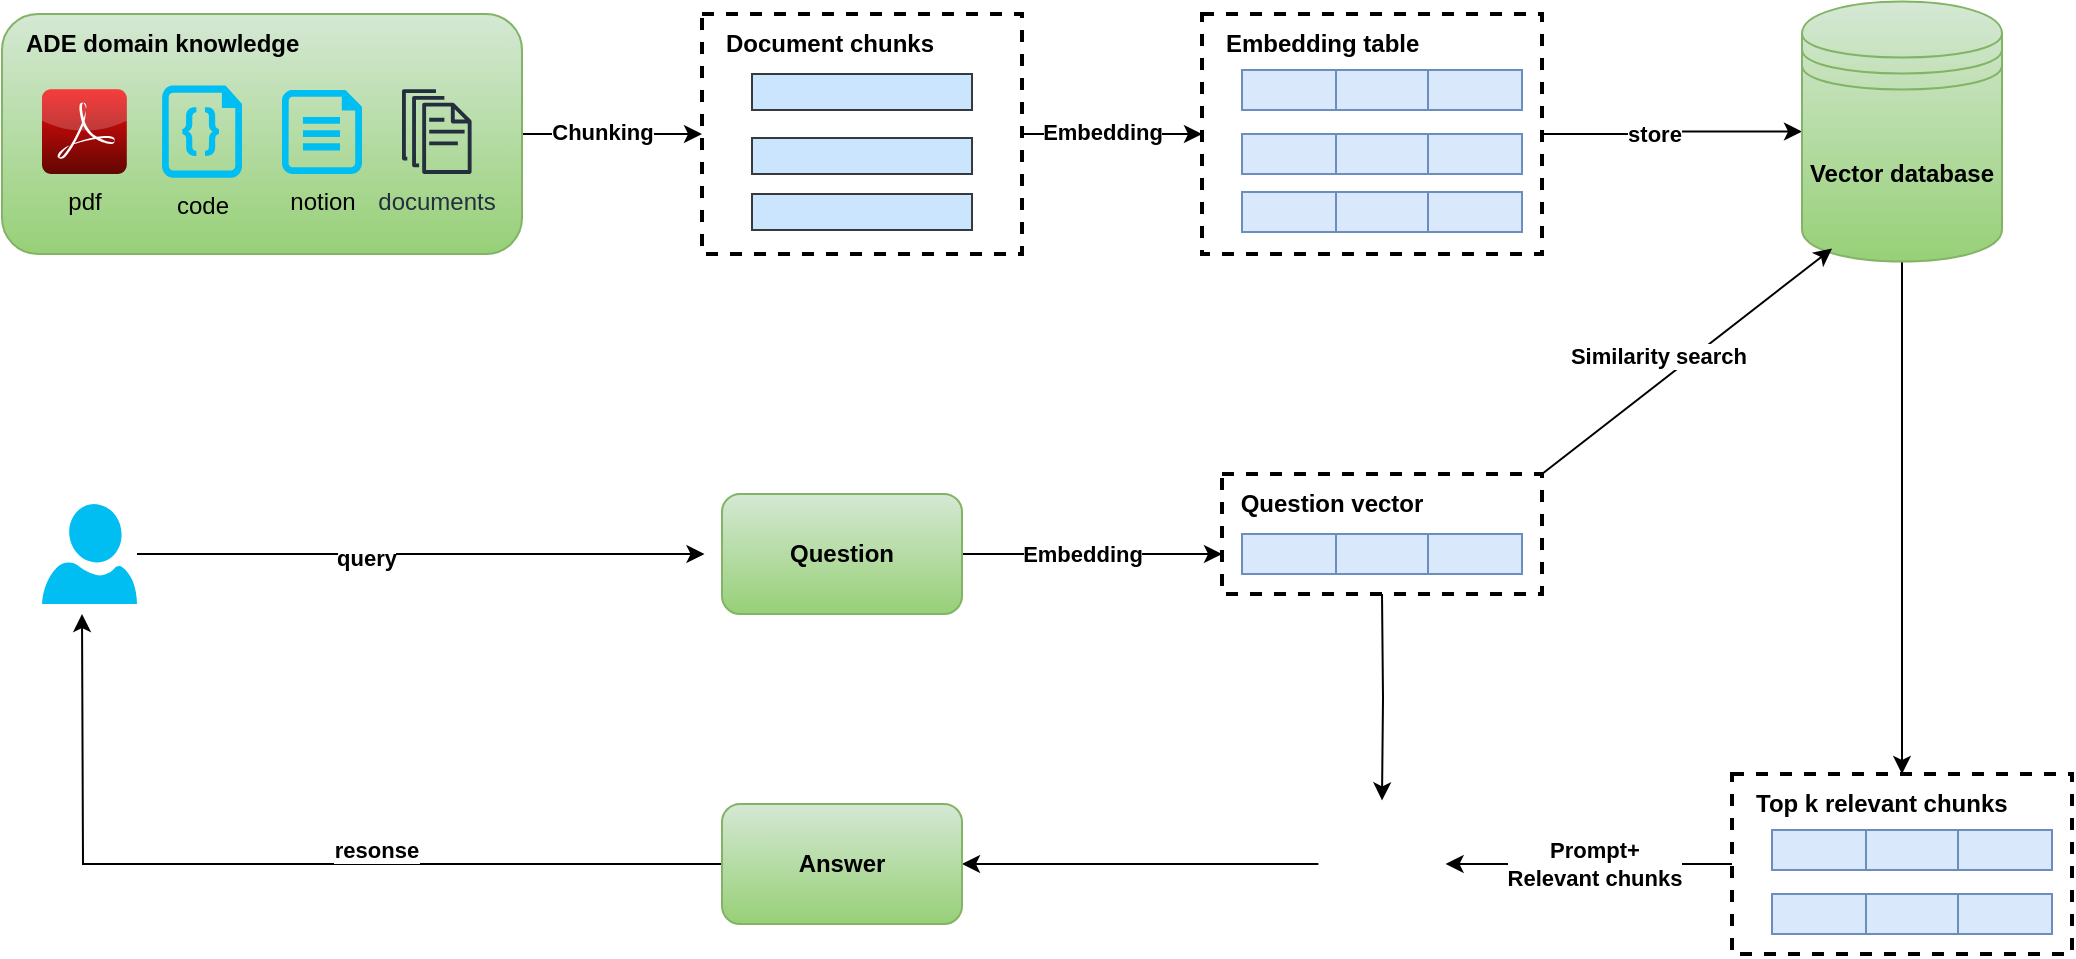 <mxfile version="20.6.1" type="device"><diagram name="第 1 页" id="mA__pji7-pFCqvXx12A7"><mxGraphModel dx="1038" dy="649" grid="1" gridSize="10" guides="1" tooltips="1" connect="1" arrows="1" fold="1" page="1" pageScale="1" pageWidth="827" pageHeight="1169" math="0" shadow="0"><root><mxCell id="0"/><mxCell id="1" parent="0"/><mxCell id="u-Hx_ZwNMoXLE2nE9aqH-64" value="" style="rounded=0;whiteSpace=wrap;html=1;dashed=1;strokeWidth=2;" parent="1" vertex="1"><mxGeometry x="710" y="350" width="160" height="60" as="geometry"/></mxCell><mxCell id="CGtUycZhiJN3yrfhdYcc-19" style="edgeStyle=orthogonalEdgeStyle;rounded=0;orthogonalLoop=1;jettySize=auto;html=1;entryX=0;entryY=0.5;entryDx=0;entryDy=0;" parent="1" source="CGtUycZhiJN3yrfhdYcc-8" target="CGtUycZhiJN3yrfhdYcc-10" edge="1"><mxGeometry relative="1" as="geometry"/></mxCell><mxCell id="CGtUycZhiJN3yrfhdYcc-20" value="&lt;b&gt;Chunking&lt;/b&gt;" style="edgeLabel;html=1;align=center;verticalAlign=middle;resizable=0;points=[];" parent="CGtUycZhiJN3yrfhdYcc-19" vertex="1" connectable="0"><mxGeometry x="-0.311" relative="1" as="geometry"><mxPoint x="9" y="-1" as="offset"/></mxGeometry></mxCell><mxCell id="CGtUycZhiJN3yrfhdYcc-8" value="" style="rounded=1;whiteSpace=wrap;html=1;fillColor=#d5e8d4;gradientColor=#97d077;strokeColor=#82b366;" parent="1" vertex="1"><mxGeometry x="100" y="120" width="260" height="120" as="geometry"/></mxCell><mxCell id="CGtUycZhiJN3yrfhdYcc-1" value="pdf" style="dashed=0;outlineConnect=0;html=1;align=center;labelPosition=center;verticalLabelPosition=bottom;verticalAlign=top;shape=mxgraph.webicons.adobe_pdf;fillColor=#F40C0C;gradientColor=#610603" parent="1" vertex="1"><mxGeometry x="120" y="157.6" width="42.4" height="42.4" as="geometry"/></mxCell><mxCell id="CGtUycZhiJN3yrfhdYcc-2" value="code" style="verticalLabelPosition=bottom;html=1;verticalAlign=top;align=center;strokeColor=none;fillColor=#00BEF2;shape=mxgraph.azure.code_file;pointerEvents=1;" parent="1" vertex="1"><mxGeometry x="180" y="155.7" width="40" height="46.2" as="geometry"/></mxCell><mxCell id="CGtUycZhiJN3yrfhdYcc-3" value="notion" style="verticalLabelPosition=bottom;html=1;verticalAlign=top;align=center;strokeColor=none;fillColor=#00BEF2;shape=mxgraph.azure.file;pointerEvents=1;" parent="1" vertex="1"><mxGeometry x="240" y="158" width="40" height="42" as="geometry"/></mxCell><mxCell id="CGtUycZhiJN3yrfhdYcc-7" value="documents" style="sketch=0;outlineConnect=0;fontColor=#232F3E;gradientColor=none;fillColor=#232F3D;strokeColor=none;dashed=0;verticalLabelPosition=bottom;verticalAlign=top;align=center;html=1;fontSize=12;fontStyle=0;aspect=fixed;pointerEvents=1;shape=mxgraph.aws4.documents;" parent="1" vertex="1"><mxGeometry x="300" y="157.6" width="34.79" height="42.4" as="geometry"/></mxCell><mxCell id="u-Hx_ZwNMoXLE2nE9aqH-7" style="edgeStyle=orthogonalEdgeStyle;rounded=0;orthogonalLoop=1;jettySize=auto;html=1;entryX=0;entryY=0.5;entryDx=0;entryDy=0;" parent="1" source="CGtUycZhiJN3yrfhdYcc-10" target="u-Hx_ZwNMoXLE2nE9aqH-1" edge="1"><mxGeometry relative="1" as="geometry"/></mxCell><mxCell id="u-Hx_ZwNMoXLE2nE9aqH-8" value="&lt;b&gt;Embedding&lt;/b&gt;" style="edgeLabel;html=1;align=center;verticalAlign=middle;resizable=0;points=[];" parent="u-Hx_ZwNMoXLE2nE9aqH-7" vertex="1" connectable="0"><mxGeometry x="-0.4" y="3" relative="1" as="geometry"><mxPoint x="13" y="2" as="offset"/></mxGeometry></mxCell><mxCell id="CGtUycZhiJN3yrfhdYcc-10" value="" style="rounded=0;whiteSpace=wrap;html=1;dashed=1;strokeWidth=2;" parent="1" vertex="1"><mxGeometry x="450" y="120" width="160" height="120" as="geometry"/></mxCell><mxCell id="CGtUycZhiJN3yrfhdYcc-11" value="" style="rounded=0;whiteSpace=wrap;html=1;fillColor=#cce5ff;strokeColor=#36393d;" parent="1" vertex="1"><mxGeometry x="475" y="150" width="110" height="18" as="geometry"/></mxCell><mxCell id="CGtUycZhiJN3yrfhdYcc-13" value="" style="rounded=0;whiteSpace=wrap;html=1;fillColor=#cce5ff;strokeColor=#36393d;" parent="1" vertex="1"><mxGeometry x="475" y="182" width="110" height="18" as="geometry"/></mxCell><mxCell id="CGtUycZhiJN3yrfhdYcc-14" value="" style="rounded=0;whiteSpace=wrap;html=1;fillColor=#cce5ff;strokeColor=#36393d;" parent="1" vertex="1"><mxGeometry x="475" y="210" width="110" height="18" as="geometry"/></mxCell><mxCell id="CGtUycZhiJN3yrfhdYcc-16" value="&lt;b&gt;ADE domain knowledge&lt;/b&gt;" style="text;html=1;align=left;verticalAlign=middle;whiteSpace=wrap;rounded=0;" parent="1" vertex="1"><mxGeometry x="110" y="120" width="150" height="30" as="geometry"/></mxCell><mxCell id="CGtUycZhiJN3yrfhdYcc-25" value="&lt;b&gt;Document chunks&lt;/b&gt;" style="text;html=1;align=left;verticalAlign=middle;whiteSpace=wrap;rounded=0;" parent="1" vertex="1"><mxGeometry x="460" y="120" width="110" height="30" as="geometry"/></mxCell><mxCell id="u-Hx_ZwNMoXLE2nE9aqH-50" style="edgeStyle=orthogonalEdgeStyle;rounded=0;orthogonalLoop=1;jettySize=auto;html=1;" parent="1" source="u-Hx_ZwNMoXLE2nE9aqH-1" target="u-Hx_ZwNMoXLE2nE9aqH-47" edge="1"><mxGeometry relative="1" as="geometry"/></mxCell><mxCell id="u-Hx_ZwNMoXLE2nE9aqH-51" value="&lt;b&gt;store&lt;/b&gt;" style="edgeLabel;html=1;align=center;verticalAlign=middle;resizable=0;points=[];" parent="u-Hx_ZwNMoXLE2nE9aqH-50" vertex="1" connectable="0"><mxGeometry x="-0.15" relative="1" as="geometry"><mxPoint as="offset"/></mxGeometry></mxCell><mxCell id="u-Hx_ZwNMoXLE2nE9aqH-1" value="" style="rounded=0;whiteSpace=wrap;html=1;dashed=1;strokeWidth=2;" parent="1" vertex="1"><mxGeometry x="700" y="120" width="170" height="120" as="geometry"/></mxCell><mxCell id="u-Hx_ZwNMoXLE2nE9aqH-5" value="&lt;b&gt;Embedding table&lt;/b&gt;" style="text;html=1;align=left;verticalAlign=middle;whiteSpace=wrap;rounded=0;" parent="1" vertex="1"><mxGeometry x="710" y="120" width="110" height="30" as="geometry"/></mxCell><mxCell id="u-Hx_ZwNMoXLE2nE9aqH-22" value="" style="shape=table;startSize=0;container=1;collapsible=0;childLayout=tableLayout;fontSize=16;fillColor=#dae8fc;strokeColor=#6c8ebf;" parent="1" vertex="1"><mxGeometry x="720" y="148" width="140" height="20" as="geometry"/></mxCell><mxCell id="u-Hx_ZwNMoXLE2nE9aqH-23" value="" style="shape=tableRow;horizontal=0;startSize=0;swimlaneHead=0;swimlaneBody=0;strokeColor=inherit;top=0;left=0;bottom=0;right=0;collapsible=0;dropTarget=0;fillColor=none;points=[[0,0.5],[1,0.5]];portConstraint=eastwest;fontSize=16;" parent="u-Hx_ZwNMoXLE2nE9aqH-22" vertex="1"><mxGeometry width="140" height="20" as="geometry"/></mxCell><mxCell id="u-Hx_ZwNMoXLE2nE9aqH-24" value="" style="shape=partialRectangle;html=1;whiteSpace=wrap;connectable=0;strokeColor=inherit;overflow=hidden;fillColor=none;top=0;left=0;bottom=0;right=0;pointerEvents=1;fontSize=16;" parent="u-Hx_ZwNMoXLE2nE9aqH-23" vertex="1"><mxGeometry width="47" height="20" as="geometry"><mxRectangle width="47" height="20" as="alternateBounds"/></mxGeometry></mxCell><mxCell id="u-Hx_ZwNMoXLE2nE9aqH-25" value="" style="shape=partialRectangle;html=1;whiteSpace=wrap;connectable=0;strokeColor=inherit;overflow=hidden;fillColor=none;top=0;left=0;bottom=0;right=0;pointerEvents=1;fontSize=16;" parent="u-Hx_ZwNMoXLE2nE9aqH-23" vertex="1"><mxGeometry x="47" width="46" height="20" as="geometry"><mxRectangle width="46" height="20" as="alternateBounds"/></mxGeometry></mxCell><mxCell id="u-Hx_ZwNMoXLE2nE9aqH-26" value="" style="shape=partialRectangle;html=1;whiteSpace=wrap;connectable=0;strokeColor=inherit;overflow=hidden;fillColor=none;top=0;left=0;bottom=0;right=0;pointerEvents=1;fontSize=16;" parent="u-Hx_ZwNMoXLE2nE9aqH-23" vertex="1"><mxGeometry x="93" width="47" height="20" as="geometry"><mxRectangle width="47" height="20" as="alternateBounds"/></mxGeometry></mxCell><mxCell id="u-Hx_ZwNMoXLE2nE9aqH-36" value="" style="shape=table;startSize=0;container=1;collapsible=0;childLayout=tableLayout;fontSize=16;fillColor=#dae8fc;strokeColor=#6c8ebf;" parent="1" vertex="1"><mxGeometry x="720" y="180" width="140" height="20" as="geometry"/></mxCell><mxCell id="u-Hx_ZwNMoXLE2nE9aqH-37" value="" style="shape=tableRow;horizontal=0;startSize=0;swimlaneHead=0;swimlaneBody=0;strokeColor=inherit;top=0;left=0;bottom=0;right=0;collapsible=0;dropTarget=0;fillColor=none;points=[[0,0.5],[1,0.5]];portConstraint=eastwest;fontSize=16;" parent="u-Hx_ZwNMoXLE2nE9aqH-36" vertex="1"><mxGeometry width="140" height="20" as="geometry"/></mxCell><mxCell id="u-Hx_ZwNMoXLE2nE9aqH-38" value="" style="shape=partialRectangle;html=1;whiteSpace=wrap;connectable=0;strokeColor=inherit;overflow=hidden;fillColor=none;top=0;left=0;bottom=0;right=0;pointerEvents=1;fontSize=16;" parent="u-Hx_ZwNMoXLE2nE9aqH-37" vertex="1"><mxGeometry width="47" height="20" as="geometry"><mxRectangle width="47" height="20" as="alternateBounds"/></mxGeometry></mxCell><mxCell id="u-Hx_ZwNMoXLE2nE9aqH-39" value="" style="shape=partialRectangle;html=1;whiteSpace=wrap;connectable=0;strokeColor=inherit;overflow=hidden;fillColor=none;top=0;left=0;bottom=0;right=0;pointerEvents=1;fontSize=16;" parent="u-Hx_ZwNMoXLE2nE9aqH-37" vertex="1"><mxGeometry x="47" width="46" height="20" as="geometry"><mxRectangle width="46" height="20" as="alternateBounds"/></mxGeometry></mxCell><mxCell id="u-Hx_ZwNMoXLE2nE9aqH-40" value="" style="shape=partialRectangle;html=1;whiteSpace=wrap;connectable=0;strokeColor=inherit;overflow=hidden;fillColor=none;top=0;left=0;bottom=0;right=0;pointerEvents=1;fontSize=16;" parent="u-Hx_ZwNMoXLE2nE9aqH-37" vertex="1"><mxGeometry x="93" width="47" height="20" as="geometry"><mxRectangle width="47" height="20" as="alternateBounds"/></mxGeometry></mxCell><mxCell id="u-Hx_ZwNMoXLE2nE9aqH-41" value="" style="shape=table;startSize=0;container=1;collapsible=0;childLayout=tableLayout;fontSize=16;fillColor=#dae8fc;strokeColor=#6c8ebf;" parent="1" vertex="1"><mxGeometry x="720" y="209" width="140" height="20" as="geometry"/></mxCell><mxCell id="u-Hx_ZwNMoXLE2nE9aqH-42" value="" style="shape=tableRow;horizontal=0;startSize=0;swimlaneHead=0;swimlaneBody=0;strokeColor=inherit;top=0;left=0;bottom=0;right=0;collapsible=0;dropTarget=0;fillColor=none;points=[[0,0.5],[1,0.5]];portConstraint=eastwest;fontSize=16;" parent="u-Hx_ZwNMoXLE2nE9aqH-41" vertex="1"><mxGeometry width="140" height="20" as="geometry"/></mxCell><mxCell id="u-Hx_ZwNMoXLE2nE9aqH-43" value="" style="shape=partialRectangle;html=1;whiteSpace=wrap;connectable=0;strokeColor=inherit;overflow=hidden;fillColor=none;top=0;left=0;bottom=0;right=0;pointerEvents=1;fontSize=16;" parent="u-Hx_ZwNMoXLE2nE9aqH-42" vertex="1"><mxGeometry width="47" height="20" as="geometry"><mxRectangle width="47" height="20" as="alternateBounds"/></mxGeometry></mxCell><mxCell id="u-Hx_ZwNMoXLE2nE9aqH-44" value="" style="shape=partialRectangle;html=1;whiteSpace=wrap;connectable=0;strokeColor=inherit;overflow=hidden;fillColor=none;top=0;left=0;bottom=0;right=0;pointerEvents=1;fontSize=16;" parent="u-Hx_ZwNMoXLE2nE9aqH-42" vertex="1"><mxGeometry x="47" width="46" height="20" as="geometry"><mxRectangle width="46" height="20" as="alternateBounds"/></mxGeometry></mxCell><mxCell id="u-Hx_ZwNMoXLE2nE9aqH-45" value="" style="shape=partialRectangle;html=1;whiteSpace=wrap;connectable=0;strokeColor=inherit;overflow=hidden;fillColor=none;top=0;left=0;bottom=0;right=0;pointerEvents=1;fontSize=16;" parent="u-Hx_ZwNMoXLE2nE9aqH-42" vertex="1"><mxGeometry x="93" width="47" height="20" as="geometry"><mxRectangle width="47" height="20" as="alternateBounds"/></mxGeometry></mxCell><mxCell id="u-Hx_ZwNMoXLE2nE9aqH-88" style="edgeStyle=orthogonalEdgeStyle;rounded=0;orthogonalLoop=1;jettySize=auto;html=1;" parent="1" source="u-Hx_ZwNMoXLE2nE9aqH-47" target="u-Hx_ZwNMoXLE2nE9aqH-71" edge="1"><mxGeometry relative="1" as="geometry"/></mxCell><mxCell id="u-Hx_ZwNMoXLE2nE9aqH-47" value="&lt;b&gt;Vector database&lt;/b&gt;" style="shape=datastore;whiteSpace=wrap;html=1;fillColor=#d5e8d4;gradientColor=#97d077;strokeColor=#82b366;align=center;" parent="1" vertex="1"><mxGeometry x="1000" y="113.8" width="100" height="130" as="geometry"/></mxCell><mxCell id="u-Hx_ZwNMoXLE2nE9aqH-55" value="" style="edgeStyle=orthogonalEdgeStyle;rounded=0;orthogonalLoop=1;jettySize=auto;html=1;" parent="1" source="u-Hx_ZwNMoXLE2nE9aqH-52" edge="1"><mxGeometry relative="1" as="geometry"><mxPoint x="451.25" y="390" as="targetPoint"/></mxGeometry></mxCell><mxCell id="u-Hx_ZwNMoXLE2nE9aqH-56" value="&lt;b&gt;query&lt;/b&gt;" style="edgeLabel;html=1;align=center;verticalAlign=middle;resizable=0;points=[];" parent="u-Hx_ZwNMoXLE2nE9aqH-55" vertex="1" connectable="0"><mxGeometry x="-0.204" y="-2" relative="1" as="geometry"><mxPoint x="1" as="offset"/></mxGeometry></mxCell><mxCell id="u-Hx_ZwNMoXLE2nE9aqH-52" value="" style="verticalLabelPosition=bottom;html=1;verticalAlign=top;align=center;strokeColor=none;fillColor=#00BEF2;shape=mxgraph.azure.user;" parent="1" vertex="1"><mxGeometry x="120" y="365" width="47.5" height="50" as="geometry"/></mxCell><mxCell id="u-Hx_ZwNMoXLE2nE9aqH-62" style="edgeStyle=orthogonalEdgeStyle;rounded=0;orthogonalLoop=1;jettySize=auto;html=1;" parent="1" source="u-Hx_ZwNMoXLE2nE9aqH-53" edge="1"><mxGeometry relative="1" as="geometry"><mxPoint x="710" y="390" as="targetPoint"/></mxGeometry></mxCell><mxCell id="u-Hx_ZwNMoXLE2nE9aqH-63" value="&lt;b&gt;Embedding&lt;/b&gt;" style="edgeLabel;html=1;align=center;verticalAlign=middle;resizable=0;points=[];" parent="u-Hx_ZwNMoXLE2nE9aqH-62" vertex="1" connectable="0"><mxGeometry x="-0.339" y="4" relative="1" as="geometry"><mxPoint x="17" y="4" as="offset"/></mxGeometry></mxCell><mxCell id="u-Hx_ZwNMoXLE2nE9aqH-53" value="&lt;b&gt;Question&lt;/b&gt;" style="rounded=1;whiteSpace=wrap;html=1;fillColor=#d5e8d4;gradientColor=#97d077;strokeColor=#82b366;" parent="1" vertex="1"><mxGeometry x="460" y="360" width="120" height="60" as="geometry"/></mxCell><mxCell id="u-Hx_ZwNMoXLE2nE9aqH-95" value="" style="edgeStyle=orthogonalEdgeStyle;rounded=0;orthogonalLoop=1;jettySize=auto;html=1;entryX=0.5;entryY=0;entryDx=0;entryDy=0;" parent="1" target="2jIkBJaU63Y3KmNHS4ul-1" edge="1"><mxGeometry relative="1" as="geometry"><mxPoint x="790" y="410" as="sourcePoint"/><mxPoint x="790" y="502.5" as="targetPoint"/></mxGeometry></mxCell><mxCell id="u-Hx_ZwNMoXLE2nE9aqH-57" value="" style="shape=table;startSize=0;container=1;collapsible=0;childLayout=tableLayout;fontSize=16;fillColor=#dae8fc;strokeColor=#6c8ebf;" parent="1" vertex="1"><mxGeometry x="720" y="380" width="140" height="20" as="geometry"/></mxCell><mxCell id="u-Hx_ZwNMoXLE2nE9aqH-58" value="" style="shape=tableRow;horizontal=0;startSize=0;swimlaneHead=0;swimlaneBody=0;strokeColor=inherit;top=0;left=0;bottom=0;right=0;collapsible=0;dropTarget=0;fillColor=none;points=[[0,0.5],[1,0.5]];portConstraint=eastwest;fontSize=16;" parent="u-Hx_ZwNMoXLE2nE9aqH-57" vertex="1"><mxGeometry width="140" height="20" as="geometry"/></mxCell><mxCell id="u-Hx_ZwNMoXLE2nE9aqH-59" value="" style="shape=partialRectangle;html=1;whiteSpace=wrap;connectable=0;strokeColor=inherit;overflow=hidden;fillColor=none;top=0;left=0;bottom=0;right=0;pointerEvents=1;fontSize=16;" parent="u-Hx_ZwNMoXLE2nE9aqH-58" vertex="1"><mxGeometry width="47" height="20" as="geometry"><mxRectangle width="47" height="20" as="alternateBounds"/></mxGeometry></mxCell><mxCell id="u-Hx_ZwNMoXLE2nE9aqH-60" value="" style="shape=partialRectangle;html=1;whiteSpace=wrap;connectable=0;strokeColor=inherit;overflow=hidden;fillColor=none;top=0;left=0;bottom=0;right=0;pointerEvents=1;fontSize=16;" parent="u-Hx_ZwNMoXLE2nE9aqH-58" vertex="1"><mxGeometry x="47" width="46" height="20" as="geometry"><mxRectangle width="46" height="20" as="alternateBounds"/></mxGeometry></mxCell><mxCell id="u-Hx_ZwNMoXLE2nE9aqH-61" value="" style="shape=partialRectangle;html=1;whiteSpace=wrap;connectable=0;strokeColor=inherit;overflow=hidden;fillColor=none;top=0;left=0;bottom=0;right=0;pointerEvents=1;fontSize=16;" parent="u-Hx_ZwNMoXLE2nE9aqH-58" vertex="1"><mxGeometry x="93" width="47" height="20" as="geometry"><mxRectangle width="47" height="20" as="alternateBounds"/></mxGeometry></mxCell><mxCell id="u-Hx_ZwNMoXLE2nE9aqH-65" value="&lt;b&gt;Question vector&lt;/b&gt;" style="text;html=1;align=center;verticalAlign=middle;whiteSpace=wrap;rounded=0;" parent="1" vertex="1"><mxGeometry x="717" y="350" width="96" height="30" as="geometry"/></mxCell><mxCell id="u-Hx_ZwNMoXLE2nE9aqH-68" style="rounded=0;orthogonalLoop=1;jettySize=auto;html=1;exitX=1;exitY=0;exitDx=0;exitDy=0;entryX=0.15;entryY=0.95;entryDx=0;entryDy=0;entryPerimeter=0;" parent="1" source="u-Hx_ZwNMoXLE2nE9aqH-64" target="u-Hx_ZwNMoXLE2nE9aqH-47" edge="1"><mxGeometry relative="1" as="geometry"/></mxCell><mxCell id="u-Hx_ZwNMoXLE2nE9aqH-70" value="&lt;b&gt;Similarity search&lt;/b&gt;" style="edgeLabel;html=1;align=center;verticalAlign=middle;resizable=0;points=[];" parent="u-Hx_ZwNMoXLE2nE9aqH-68" vertex="1" connectable="0"><mxGeometry x="-0.209" y="-1" relative="1" as="geometry"><mxPoint y="-16" as="offset"/></mxGeometry></mxCell><mxCell id="u-Hx_ZwNMoXLE2nE9aqH-71" value="" style="rounded=0;whiteSpace=wrap;html=1;dashed=1;strokeWidth=2;" parent="1" vertex="1"><mxGeometry x="965" y="500" width="170" height="90" as="geometry"/></mxCell><mxCell id="u-Hx_ZwNMoXLE2nE9aqH-72" value="&lt;b&gt;Top k relevant chunks&lt;/b&gt;" style="text;html=1;align=left;verticalAlign=middle;whiteSpace=wrap;rounded=0;" parent="1" vertex="1"><mxGeometry x="975" y="500" width="140" height="30" as="geometry"/></mxCell><mxCell id="u-Hx_ZwNMoXLE2nE9aqH-73" value="" style="shape=table;startSize=0;container=1;collapsible=0;childLayout=tableLayout;fontSize=16;fillColor=#dae8fc;strokeColor=#6c8ebf;" parent="1" vertex="1"><mxGeometry x="985" y="528" width="140" height="20" as="geometry"/></mxCell><mxCell id="u-Hx_ZwNMoXLE2nE9aqH-74" value="" style="shape=tableRow;horizontal=0;startSize=0;swimlaneHead=0;swimlaneBody=0;strokeColor=inherit;top=0;left=0;bottom=0;right=0;collapsible=0;dropTarget=0;fillColor=none;points=[[0,0.5],[1,0.5]];portConstraint=eastwest;fontSize=16;" parent="u-Hx_ZwNMoXLE2nE9aqH-73" vertex="1"><mxGeometry width="140" height="20" as="geometry"/></mxCell><mxCell id="u-Hx_ZwNMoXLE2nE9aqH-75" value="" style="shape=partialRectangle;html=1;whiteSpace=wrap;connectable=0;strokeColor=inherit;overflow=hidden;fillColor=none;top=0;left=0;bottom=0;right=0;pointerEvents=1;fontSize=16;" parent="u-Hx_ZwNMoXLE2nE9aqH-74" vertex="1"><mxGeometry width="47" height="20" as="geometry"><mxRectangle width="47" height="20" as="alternateBounds"/></mxGeometry></mxCell><mxCell id="u-Hx_ZwNMoXLE2nE9aqH-76" value="" style="shape=partialRectangle;html=1;whiteSpace=wrap;connectable=0;strokeColor=inherit;overflow=hidden;fillColor=none;top=0;left=0;bottom=0;right=0;pointerEvents=1;fontSize=16;" parent="u-Hx_ZwNMoXLE2nE9aqH-74" vertex="1"><mxGeometry x="47" width="46" height="20" as="geometry"><mxRectangle width="46" height="20" as="alternateBounds"/></mxGeometry></mxCell><mxCell id="u-Hx_ZwNMoXLE2nE9aqH-77" value="" style="shape=partialRectangle;html=1;whiteSpace=wrap;connectable=0;strokeColor=inherit;overflow=hidden;fillColor=none;top=0;left=0;bottom=0;right=0;pointerEvents=1;fontSize=16;" parent="u-Hx_ZwNMoXLE2nE9aqH-74" vertex="1"><mxGeometry x="93" width="47" height="20" as="geometry"><mxRectangle width="47" height="20" as="alternateBounds"/></mxGeometry></mxCell><mxCell id="u-Hx_ZwNMoXLE2nE9aqH-78" value="" style="shape=table;startSize=0;container=1;collapsible=0;childLayout=tableLayout;fontSize=16;fillColor=#dae8fc;strokeColor=#6c8ebf;" parent="1" vertex="1"><mxGeometry x="985" y="560" width="140" height="20" as="geometry"/></mxCell><mxCell id="u-Hx_ZwNMoXLE2nE9aqH-79" value="" style="shape=tableRow;horizontal=0;startSize=0;swimlaneHead=0;swimlaneBody=0;strokeColor=inherit;top=0;left=0;bottom=0;right=0;collapsible=0;dropTarget=0;fillColor=none;points=[[0,0.5],[1,0.5]];portConstraint=eastwest;fontSize=16;" parent="u-Hx_ZwNMoXLE2nE9aqH-78" vertex="1"><mxGeometry width="140" height="20" as="geometry"/></mxCell><mxCell id="u-Hx_ZwNMoXLE2nE9aqH-80" value="" style="shape=partialRectangle;html=1;whiteSpace=wrap;connectable=0;strokeColor=inherit;overflow=hidden;fillColor=none;top=0;left=0;bottom=0;right=0;pointerEvents=1;fontSize=16;" parent="u-Hx_ZwNMoXLE2nE9aqH-79" vertex="1"><mxGeometry width="47" height="20" as="geometry"><mxRectangle width="47" height="20" as="alternateBounds"/></mxGeometry></mxCell><mxCell id="u-Hx_ZwNMoXLE2nE9aqH-81" value="" style="shape=partialRectangle;html=1;whiteSpace=wrap;connectable=0;strokeColor=inherit;overflow=hidden;fillColor=none;top=0;left=0;bottom=0;right=0;pointerEvents=1;fontSize=16;" parent="u-Hx_ZwNMoXLE2nE9aqH-79" vertex="1"><mxGeometry x="47" width="46" height="20" as="geometry"><mxRectangle width="46" height="20" as="alternateBounds"/></mxGeometry></mxCell><mxCell id="u-Hx_ZwNMoXLE2nE9aqH-82" value="" style="shape=partialRectangle;html=1;whiteSpace=wrap;connectable=0;strokeColor=inherit;overflow=hidden;fillColor=none;top=0;left=0;bottom=0;right=0;pointerEvents=1;fontSize=16;" parent="u-Hx_ZwNMoXLE2nE9aqH-79" vertex="1"><mxGeometry x="93" width="47" height="20" as="geometry"><mxRectangle width="47" height="20" as="alternateBounds"/></mxGeometry></mxCell><mxCell id="u-Hx_ZwNMoXLE2nE9aqH-99" style="edgeStyle=orthogonalEdgeStyle;rounded=0;orthogonalLoop=1;jettySize=auto;html=1;entryX=1;entryY=0.5;entryDx=0;entryDy=0;exitX=0;exitY=0.5;exitDx=0;exitDy=0;" parent="1" source="2jIkBJaU63Y3KmNHS4ul-1" target="u-Hx_ZwNMoXLE2nE9aqH-98" edge="1"><mxGeometry relative="1" as="geometry"><mxPoint x="741" y="545" as="sourcePoint"/></mxGeometry></mxCell><mxCell id="u-Hx_ZwNMoXLE2nE9aqH-96" style="edgeStyle=orthogonalEdgeStyle;rounded=0;orthogonalLoop=1;jettySize=auto;html=1;entryX=1;entryY=0.5;entryDx=0;entryDy=0;" parent="1" source="u-Hx_ZwNMoXLE2nE9aqH-71" target="2jIkBJaU63Y3KmNHS4ul-1" edge="1"><mxGeometry relative="1" as="geometry"><mxPoint x="839" y="545" as="targetPoint"/></mxGeometry></mxCell><mxCell id="u-Hx_ZwNMoXLE2nE9aqH-97" value="&lt;b&gt;Prompt+&lt;/b&gt;&lt;div&gt;&lt;b&gt;Relevant chunks&lt;/b&gt;&lt;/div&gt;" style="edgeLabel;html=1;align=center;verticalAlign=middle;resizable=0;points=[];" parent="u-Hx_ZwNMoXLE2nE9aqH-96" vertex="1" connectable="0"><mxGeometry x="0.186" y="-1" relative="1" as="geometry"><mxPoint x="16" y="1" as="offset"/></mxGeometry></mxCell><mxCell id="u-Hx_ZwNMoXLE2nE9aqH-100" style="edgeStyle=orthogonalEdgeStyle;rounded=0;orthogonalLoop=1;jettySize=auto;html=1;" parent="1" source="u-Hx_ZwNMoXLE2nE9aqH-98" edge="1"><mxGeometry relative="1" as="geometry"><mxPoint x="140" y="420" as="targetPoint"/></mxGeometry></mxCell><mxCell id="u-Hx_ZwNMoXLE2nE9aqH-101" value="&lt;b&gt;resonse&lt;/b&gt;" style="edgeLabel;html=1;align=center;verticalAlign=middle;resizable=0;points=[];" parent="u-Hx_ZwNMoXLE2nE9aqH-100" vertex="1" connectable="0"><mxGeometry x="-0.001" y="-1" relative="1" as="geometry"><mxPoint x="49" y="-6" as="offset"/></mxGeometry></mxCell><mxCell id="u-Hx_ZwNMoXLE2nE9aqH-98" value="&lt;b&gt;Answer&lt;/b&gt;" style="rounded=1;whiteSpace=wrap;html=1;fillColor=#d5e8d4;gradientColor=#97d077;strokeColor=#82b366;" parent="1" vertex="1"><mxGeometry x="460" y="515" width="120" height="60" as="geometry"/></mxCell><mxCell id="2jIkBJaU63Y3KmNHS4ul-1" value="" style="shape=image;verticalLabelPosition=bottom;labelBackgroundColor=default;verticalAlign=top;aspect=fixed;imageAspect=0;image=https://cdn.prod.website-files.com/6645c0129428882861d078b8/66603a396277018e032d922f_655de28155bb514f823c1f18_1681142503openai-icon-png.png;" vertex="1" parent="1"><mxGeometry x="758.2" y="513.2" width="63.6" height="63.6" as="geometry"/></mxCell></root></mxGraphModel></diagram></mxfile>